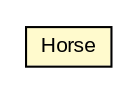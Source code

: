 #!/usr/local/bin/dot
#
# Class diagram 
# Generated by UMLGraph version R5_6-24-gf6e263 (http://www.umlgraph.org/)
#

digraph G {
	edge [fontname="arial",fontsize=10,labelfontname="arial",labelfontsize=10];
	node [fontname="arial",fontsize=10,shape=plaintext];
	nodesep=0.25;
	ranksep=0.5;
	// net.trajano.doxdb.sample.json.Horse
	c47 [label=<<table title="net.trajano.doxdb.sample.json.Horse" border="0" cellborder="1" cellspacing="0" cellpadding="2" port="p" bgcolor="lemonChiffon" href="./Horse.html">
		<tr><td><table border="0" cellspacing="0" cellpadding="1">
<tr><td align="center" balign="center"> Horse </td></tr>
		</table></td></tr>
		</table>>, URL="./Horse.html", fontname="arial", fontcolor="black", fontsize=10.0];
}

